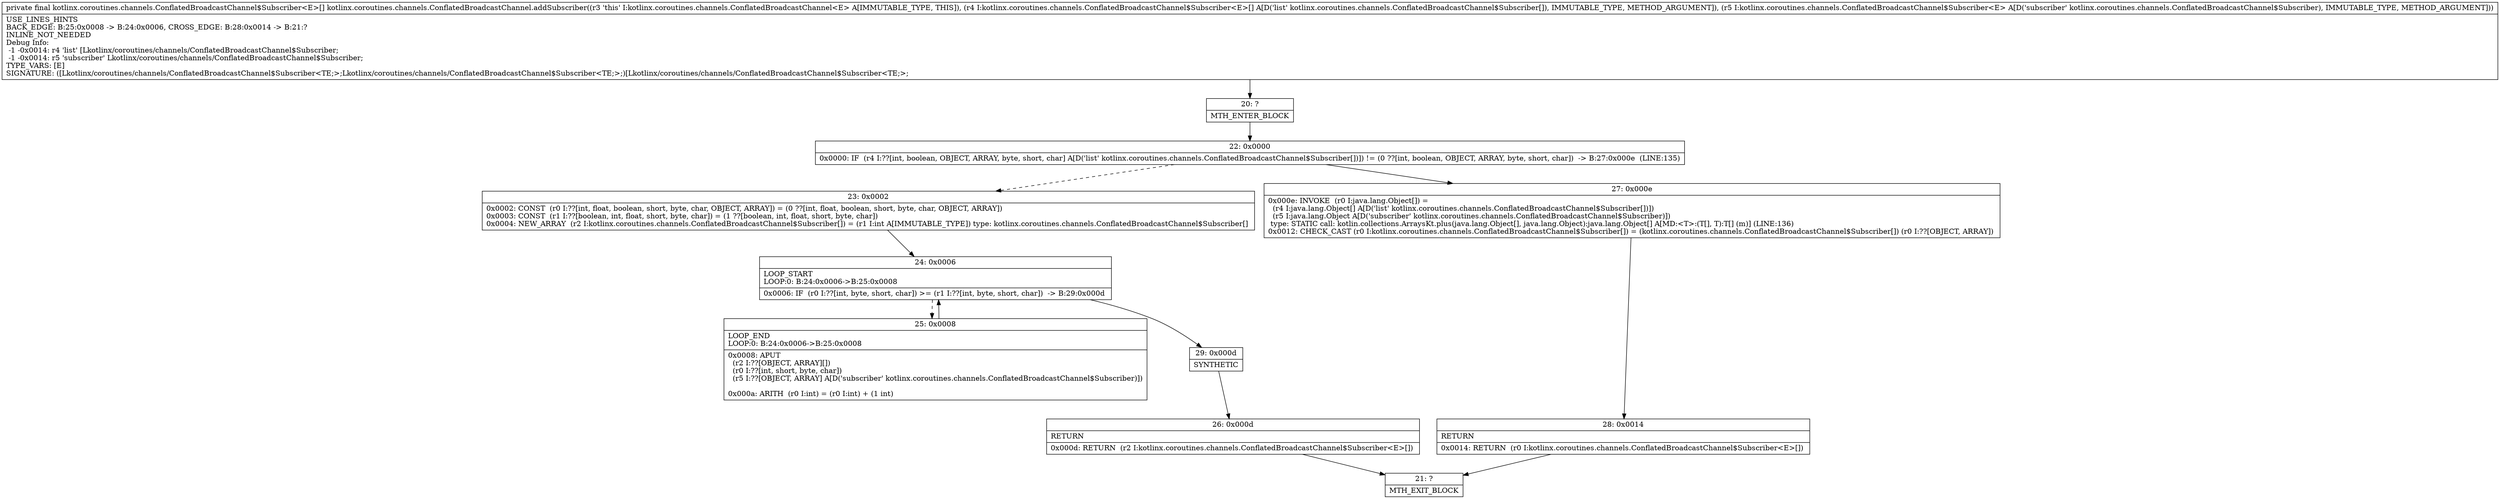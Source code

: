 digraph "CFG forkotlinx.coroutines.channels.ConflatedBroadcastChannel.addSubscriber([Lkotlinx\/coroutines\/channels\/ConflatedBroadcastChannel$Subscriber;Lkotlinx\/coroutines\/channels\/ConflatedBroadcastChannel$Subscriber;)[Lkotlinx\/coroutines\/channels\/ConflatedBroadcastChannel$Subscriber;" {
Node_20 [shape=record,label="{20\:\ ?|MTH_ENTER_BLOCK\l}"];
Node_22 [shape=record,label="{22\:\ 0x0000|0x0000: IF  (r4 I:??[int, boolean, OBJECT, ARRAY, byte, short, char] A[D('list' kotlinx.coroutines.channels.ConflatedBroadcastChannel$Subscriber[])]) != (0 ??[int, boolean, OBJECT, ARRAY, byte, short, char])  \-\> B:27:0x000e  (LINE:135)\l}"];
Node_23 [shape=record,label="{23\:\ 0x0002|0x0002: CONST  (r0 I:??[int, float, boolean, short, byte, char, OBJECT, ARRAY]) = (0 ??[int, float, boolean, short, byte, char, OBJECT, ARRAY]) \l0x0003: CONST  (r1 I:??[boolean, int, float, short, byte, char]) = (1 ??[boolean, int, float, short, byte, char]) \l0x0004: NEW_ARRAY  (r2 I:kotlinx.coroutines.channels.ConflatedBroadcastChannel$Subscriber[]) = (r1 I:int A[IMMUTABLE_TYPE]) type: kotlinx.coroutines.channels.ConflatedBroadcastChannel$Subscriber[] \l}"];
Node_24 [shape=record,label="{24\:\ 0x0006|LOOP_START\lLOOP:0: B:24:0x0006\-\>B:25:0x0008\l|0x0006: IF  (r0 I:??[int, byte, short, char]) \>= (r1 I:??[int, byte, short, char])  \-\> B:29:0x000d \l}"];
Node_25 [shape=record,label="{25\:\ 0x0008|LOOP_END\lLOOP:0: B:24:0x0006\-\>B:25:0x0008\l|0x0008: APUT  \l  (r2 I:??[OBJECT, ARRAY][])\l  (r0 I:??[int, short, byte, char])\l  (r5 I:??[OBJECT, ARRAY] A[D('subscriber' kotlinx.coroutines.channels.ConflatedBroadcastChannel$Subscriber)])\l \l0x000a: ARITH  (r0 I:int) = (r0 I:int) + (1 int) \l}"];
Node_29 [shape=record,label="{29\:\ 0x000d|SYNTHETIC\l}"];
Node_26 [shape=record,label="{26\:\ 0x000d|RETURN\l|0x000d: RETURN  (r2 I:kotlinx.coroutines.channels.ConflatedBroadcastChannel$Subscriber\<E\>[]) \l}"];
Node_21 [shape=record,label="{21\:\ ?|MTH_EXIT_BLOCK\l}"];
Node_27 [shape=record,label="{27\:\ 0x000e|0x000e: INVOKE  (r0 I:java.lang.Object[]) = \l  (r4 I:java.lang.Object[] A[D('list' kotlinx.coroutines.channels.ConflatedBroadcastChannel$Subscriber[])])\l  (r5 I:java.lang.Object A[D('subscriber' kotlinx.coroutines.channels.ConflatedBroadcastChannel$Subscriber)])\l type: STATIC call: kotlin.collections.ArraysKt.plus(java.lang.Object[], java.lang.Object):java.lang.Object[] A[MD:\<T\>:(T[], T):T[] (m)] (LINE:136)\l0x0012: CHECK_CAST (r0 I:kotlinx.coroutines.channels.ConflatedBroadcastChannel$Subscriber[]) = (kotlinx.coroutines.channels.ConflatedBroadcastChannel$Subscriber[]) (r0 I:??[OBJECT, ARRAY]) \l}"];
Node_28 [shape=record,label="{28\:\ 0x0014|RETURN\l|0x0014: RETURN  (r0 I:kotlinx.coroutines.channels.ConflatedBroadcastChannel$Subscriber\<E\>[]) \l}"];
MethodNode[shape=record,label="{private final kotlinx.coroutines.channels.ConflatedBroadcastChannel$Subscriber\<E\>[] kotlinx.coroutines.channels.ConflatedBroadcastChannel.addSubscriber((r3 'this' I:kotlinx.coroutines.channels.ConflatedBroadcastChannel\<E\> A[IMMUTABLE_TYPE, THIS]), (r4 I:kotlinx.coroutines.channels.ConflatedBroadcastChannel$Subscriber\<E\>[] A[D('list' kotlinx.coroutines.channels.ConflatedBroadcastChannel$Subscriber[]), IMMUTABLE_TYPE, METHOD_ARGUMENT]), (r5 I:kotlinx.coroutines.channels.ConflatedBroadcastChannel$Subscriber\<E\> A[D('subscriber' kotlinx.coroutines.channels.ConflatedBroadcastChannel$Subscriber), IMMUTABLE_TYPE, METHOD_ARGUMENT]))  | USE_LINES_HINTS\lBACK_EDGE: B:25:0x0008 \-\> B:24:0x0006, CROSS_EDGE: B:28:0x0014 \-\> B:21:?\lINLINE_NOT_NEEDED\lDebug Info:\l  \-1 \-0x0014: r4 'list' [Lkotlinx\/coroutines\/channels\/ConflatedBroadcastChannel$Subscriber;\l  \-1 \-0x0014: r5 'subscriber' Lkotlinx\/coroutines\/channels\/ConflatedBroadcastChannel$Subscriber;\lTYPE_VARS: [E]\lSIGNATURE: ([Lkotlinx\/coroutines\/channels\/ConflatedBroadcastChannel$Subscriber\<TE;\>;Lkotlinx\/coroutines\/channels\/ConflatedBroadcastChannel$Subscriber\<TE;\>;)[Lkotlinx\/coroutines\/channels\/ConflatedBroadcastChannel$Subscriber\<TE;\>;\l}"];
MethodNode -> Node_20;Node_20 -> Node_22;
Node_22 -> Node_23[style=dashed];
Node_22 -> Node_27;
Node_23 -> Node_24;
Node_24 -> Node_25[style=dashed];
Node_24 -> Node_29;
Node_25 -> Node_24;
Node_29 -> Node_26;
Node_26 -> Node_21;
Node_27 -> Node_28;
Node_28 -> Node_21;
}

